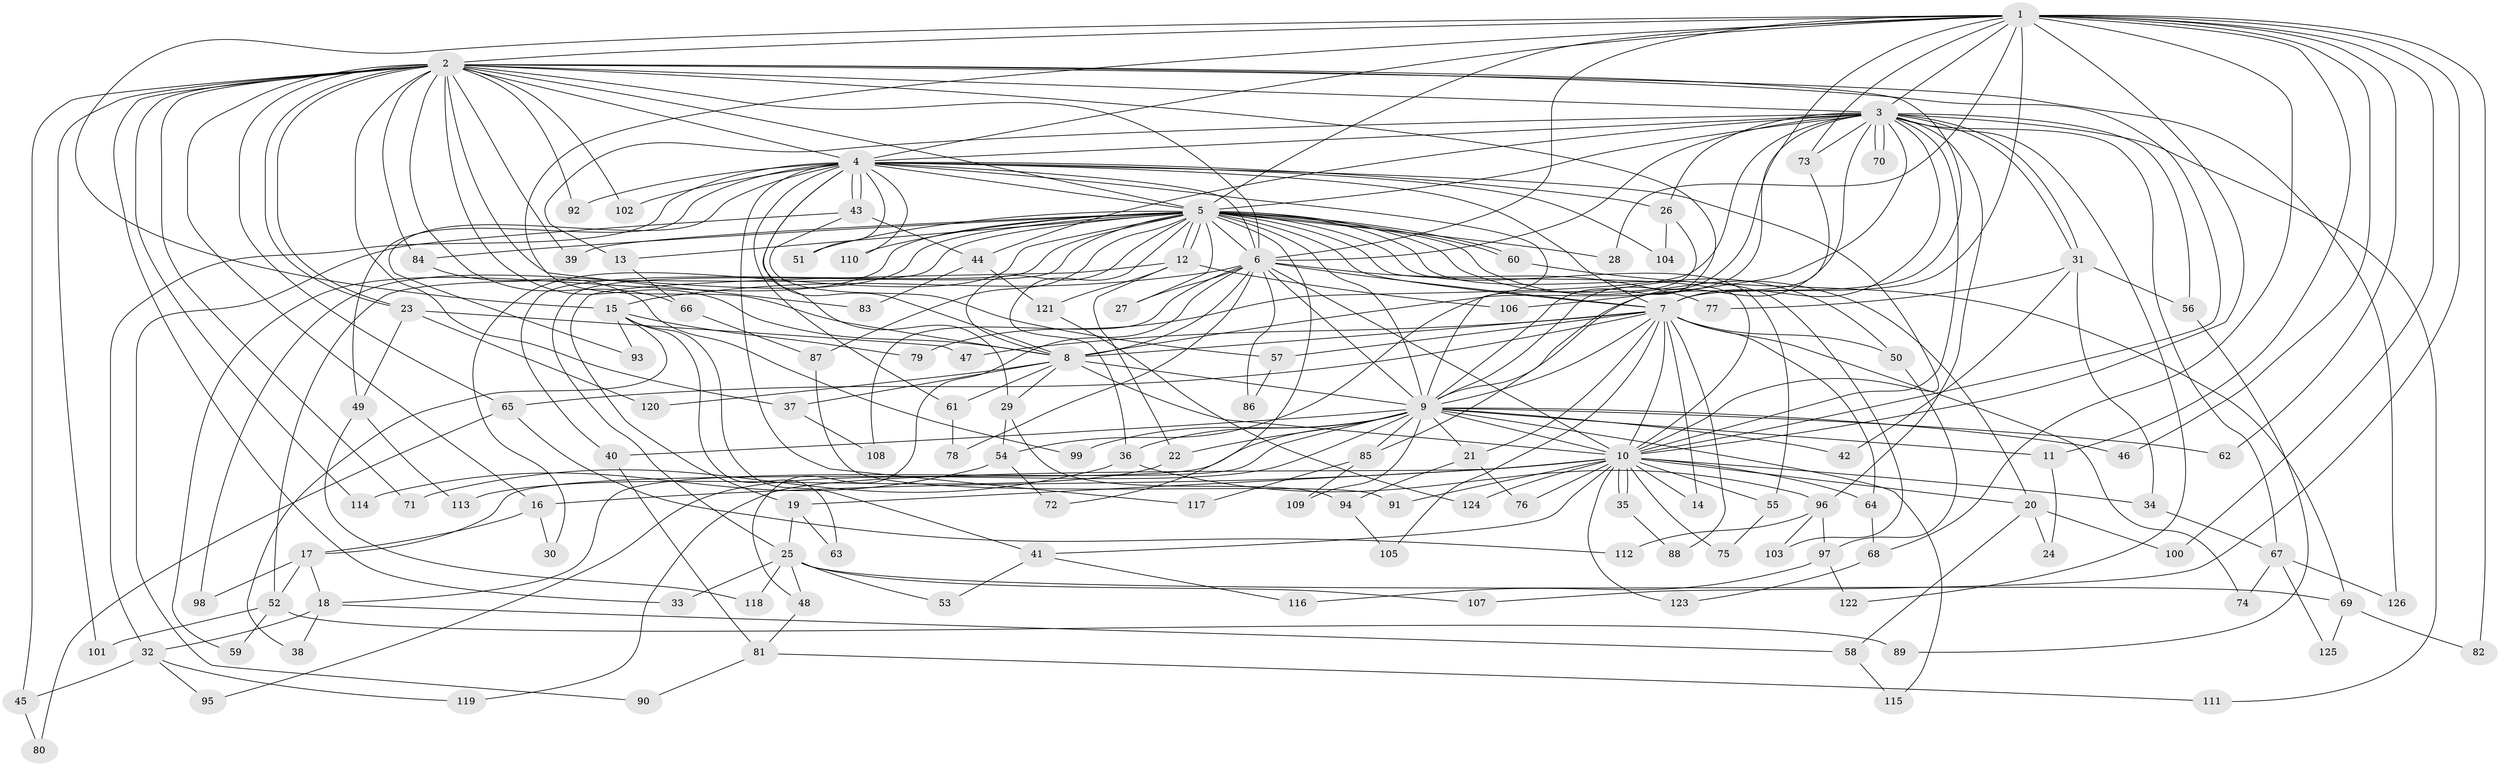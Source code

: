 // Generated by graph-tools (version 1.1) at 2025/14/03/09/25 04:14:17]
// undirected, 126 vertices, 277 edges
graph export_dot {
graph [start="1"]
  node [color=gray90,style=filled];
  1;
  2;
  3;
  4;
  5;
  6;
  7;
  8;
  9;
  10;
  11;
  12;
  13;
  14;
  15;
  16;
  17;
  18;
  19;
  20;
  21;
  22;
  23;
  24;
  25;
  26;
  27;
  28;
  29;
  30;
  31;
  32;
  33;
  34;
  35;
  36;
  37;
  38;
  39;
  40;
  41;
  42;
  43;
  44;
  45;
  46;
  47;
  48;
  49;
  50;
  51;
  52;
  53;
  54;
  55;
  56;
  57;
  58;
  59;
  60;
  61;
  62;
  63;
  64;
  65;
  66;
  67;
  68;
  69;
  70;
  71;
  72;
  73;
  74;
  75;
  76;
  77;
  78;
  79;
  80;
  81;
  82;
  83;
  84;
  85;
  86;
  87;
  88;
  89;
  90;
  91;
  92;
  93;
  94;
  95;
  96;
  97;
  98;
  99;
  100;
  101;
  102;
  103;
  104;
  105;
  106;
  107;
  108;
  109;
  110;
  111;
  112;
  113;
  114;
  115;
  116;
  117;
  118;
  119;
  120;
  121;
  122;
  123;
  124;
  125;
  126;
  1 -- 2;
  1 -- 3;
  1 -- 4;
  1 -- 5;
  1 -- 6;
  1 -- 7;
  1 -- 8;
  1 -- 9;
  1 -- 10;
  1 -- 11;
  1 -- 15;
  1 -- 28;
  1 -- 46;
  1 -- 62;
  1 -- 68;
  1 -- 73;
  1 -- 82;
  1 -- 100;
  1 -- 107;
  2 -- 3;
  2 -- 4;
  2 -- 5;
  2 -- 6;
  2 -- 7;
  2 -- 8;
  2 -- 9;
  2 -- 10;
  2 -- 16;
  2 -- 23;
  2 -- 23;
  2 -- 33;
  2 -- 37;
  2 -- 39;
  2 -- 45;
  2 -- 65;
  2 -- 66;
  2 -- 71;
  2 -- 83;
  2 -- 84;
  2 -- 92;
  2 -- 101;
  2 -- 102;
  2 -- 114;
  2 -- 126;
  3 -- 4;
  3 -- 5;
  3 -- 6;
  3 -- 7;
  3 -- 8;
  3 -- 9;
  3 -- 10;
  3 -- 13;
  3 -- 26;
  3 -- 31;
  3 -- 31;
  3 -- 44;
  3 -- 56;
  3 -- 67;
  3 -- 70;
  3 -- 70;
  3 -- 73;
  3 -- 79;
  3 -- 96;
  3 -- 106;
  3 -- 111;
  3 -- 122;
  4 -- 5;
  4 -- 6;
  4 -- 7;
  4 -- 8;
  4 -- 9;
  4 -- 10;
  4 -- 26;
  4 -- 29;
  4 -- 32;
  4 -- 43;
  4 -- 43;
  4 -- 49;
  4 -- 51;
  4 -- 61;
  4 -- 92;
  4 -- 93;
  4 -- 102;
  4 -- 104;
  4 -- 110;
  4 -- 117;
  5 -- 6;
  5 -- 7;
  5 -- 8;
  5 -- 9;
  5 -- 10;
  5 -- 12;
  5 -- 12;
  5 -- 13;
  5 -- 20;
  5 -- 25;
  5 -- 27;
  5 -- 28;
  5 -- 30;
  5 -- 36;
  5 -- 39;
  5 -- 40;
  5 -- 50;
  5 -- 51;
  5 -- 52;
  5 -- 55;
  5 -- 59;
  5 -- 60;
  5 -- 60;
  5 -- 72;
  5 -- 84;
  5 -- 87;
  5 -- 98;
  5 -- 103;
  5 -- 110;
  6 -- 7;
  6 -- 8;
  6 -- 9;
  6 -- 10;
  6 -- 15;
  6 -- 27;
  6 -- 48;
  6 -- 77;
  6 -- 78;
  6 -- 86;
  6 -- 108;
  7 -- 8;
  7 -- 9;
  7 -- 10;
  7 -- 14;
  7 -- 21;
  7 -- 47;
  7 -- 50;
  7 -- 57;
  7 -- 64;
  7 -- 65;
  7 -- 74;
  7 -- 88;
  7 -- 105;
  8 -- 9;
  8 -- 10;
  8 -- 29;
  8 -- 37;
  8 -- 61;
  8 -- 120;
  9 -- 10;
  9 -- 11;
  9 -- 17;
  9 -- 18;
  9 -- 21;
  9 -- 22;
  9 -- 36;
  9 -- 40;
  9 -- 42;
  9 -- 46;
  9 -- 62;
  9 -- 85;
  9 -- 95;
  9 -- 99;
  9 -- 109;
  9 -- 115;
  10 -- 14;
  10 -- 16;
  10 -- 19;
  10 -- 20;
  10 -- 34;
  10 -- 35;
  10 -- 35;
  10 -- 41;
  10 -- 55;
  10 -- 64;
  10 -- 75;
  10 -- 76;
  10 -- 91;
  10 -- 119;
  10 -- 123;
  10 -- 124;
  11 -- 24;
  12 -- 19;
  12 -- 22;
  12 -- 106;
  12 -- 121;
  13 -- 66;
  15 -- 38;
  15 -- 41;
  15 -- 63;
  15 -- 79;
  15 -- 93;
  16 -- 17;
  16 -- 30;
  17 -- 18;
  17 -- 52;
  17 -- 98;
  18 -- 32;
  18 -- 38;
  18 -- 58;
  19 -- 25;
  19 -- 63;
  20 -- 24;
  20 -- 58;
  20 -- 100;
  21 -- 76;
  21 -- 94;
  22 -- 113;
  23 -- 47;
  23 -- 49;
  23 -- 120;
  25 -- 33;
  25 -- 48;
  25 -- 53;
  25 -- 69;
  25 -- 107;
  25 -- 118;
  26 -- 54;
  26 -- 104;
  29 -- 54;
  29 -- 94;
  31 -- 34;
  31 -- 42;
  31 -- 56;
  31 -- 77;
  32 -- 45;
  32 -- 95;
  32 -- 119;
  34 -- 67;
  35 -- 88;
  36 -- 71;
  36 -- 96;
  37 -- 108;
  40 -- 81;
  41 -- 53;
  41 -- 116;
  43 -- 44;
  43 -- 57;
  43 -- 90;
  44 -- 83;
  44 -- 121;
  45 -- 80;
  48 -- 81;
  49 -- 113;
  49 -- 118;
  50 -- 97;
  52 -- 59;
  52 -- 89;
  52 -- 101;
  54 -- 72;
  54 -- 114;
  55 -- 75;
  56 -- 89;
  57 -- 86;
  58 -- 115;
  60 -- 69;
  61 -- 78;
  64 -- 68;
  65 -- 80;
  65 -- 112;
  66 -- 87;
  67 -- 74;
  67 -- 125;
  67 -- 126;
  68 -- 123;
  69 -- 82;
  69 -- 125;
  73 -- 85;
  81 -- 90;
  81 -- 111;
  84 -- 99;
  85 -- 109;
  85 -- 117;
  87 -- 91;
  94 -- 105;
  96 -- 97;
  96 -- 103;
  96 -- 112;
  97 -- 116;
  97 -- 122;
  121 -- 124;
}

